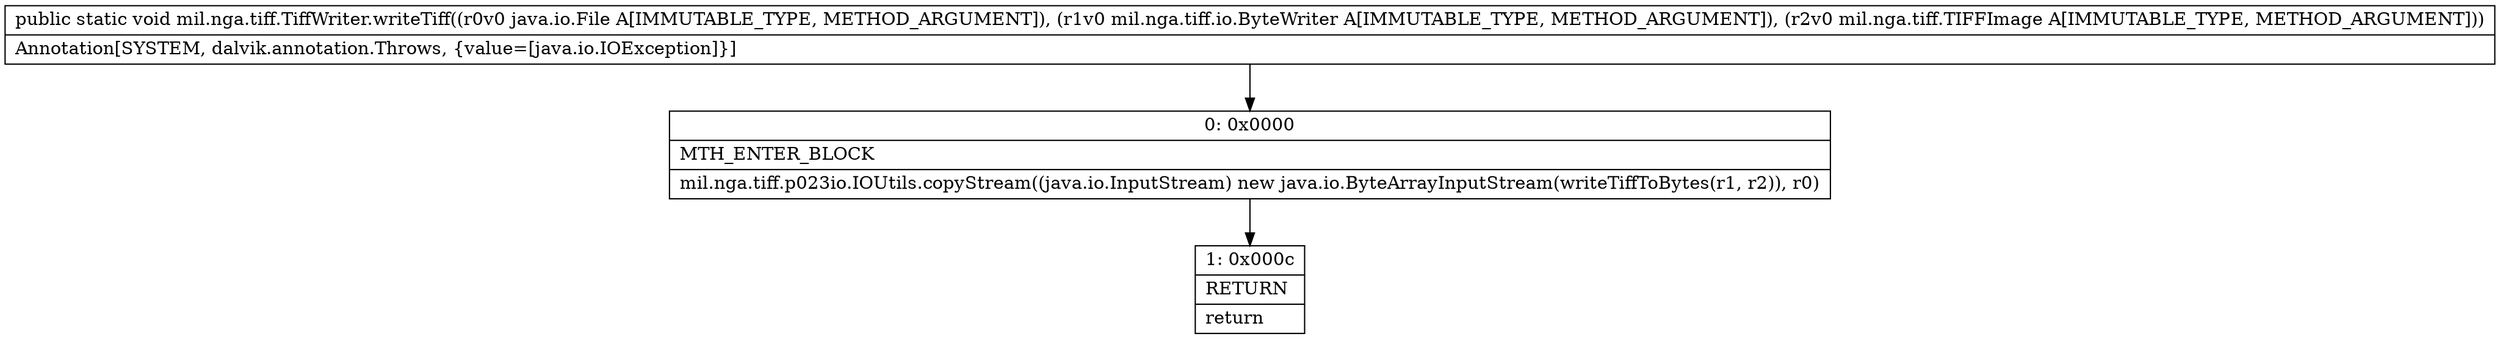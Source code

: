 digraph "CFG formil.nga.tiff.TiffWriter.writeTiff(Ljava\/io\/File;Lmil\/nga\/tiff\/io\/ByteWriter;Lmil\/nga\/tiff\/TIFFImage;)V" {
Node_0 [shape=record,label="{0\:\ 0x0000|MTH_ENTER_BLOCK\l|mil.nga.tiff.p023io.IOUtils.copyStream((java.io.InputStream) new java.io.ByteArrayInputStream(writeTiffToBytes(r1, r2)), r0)\l}"];
Node_1 [shape=record,label="{1\:\ 0x000c|RETURN\l|return\l}"];
MethodNode[shape=record,label="{public static void mil.nga.tiff.TiffWriter.writeTiff((r0v0 java.io.File A[IMMUTABLE_TYPE, METHOD_ARGUMENT]), (r1v0 mil.nga.tiff.io.ByteWriter A[IMMUTABLE_TYPE, METHOD_ARGUMENT]), (r2v0 mil.nga.tiff.TIFFImage A[IMMUTABLE_TYPE, METHOD_ARGUMENT]))  | Annotation[SYSTEM, dalvik.annotation.Throws, \{value=[java.io.IOException]\}]\l}"];
MethodNode -> Node_0;
Node_0 -> Node_1;
}

